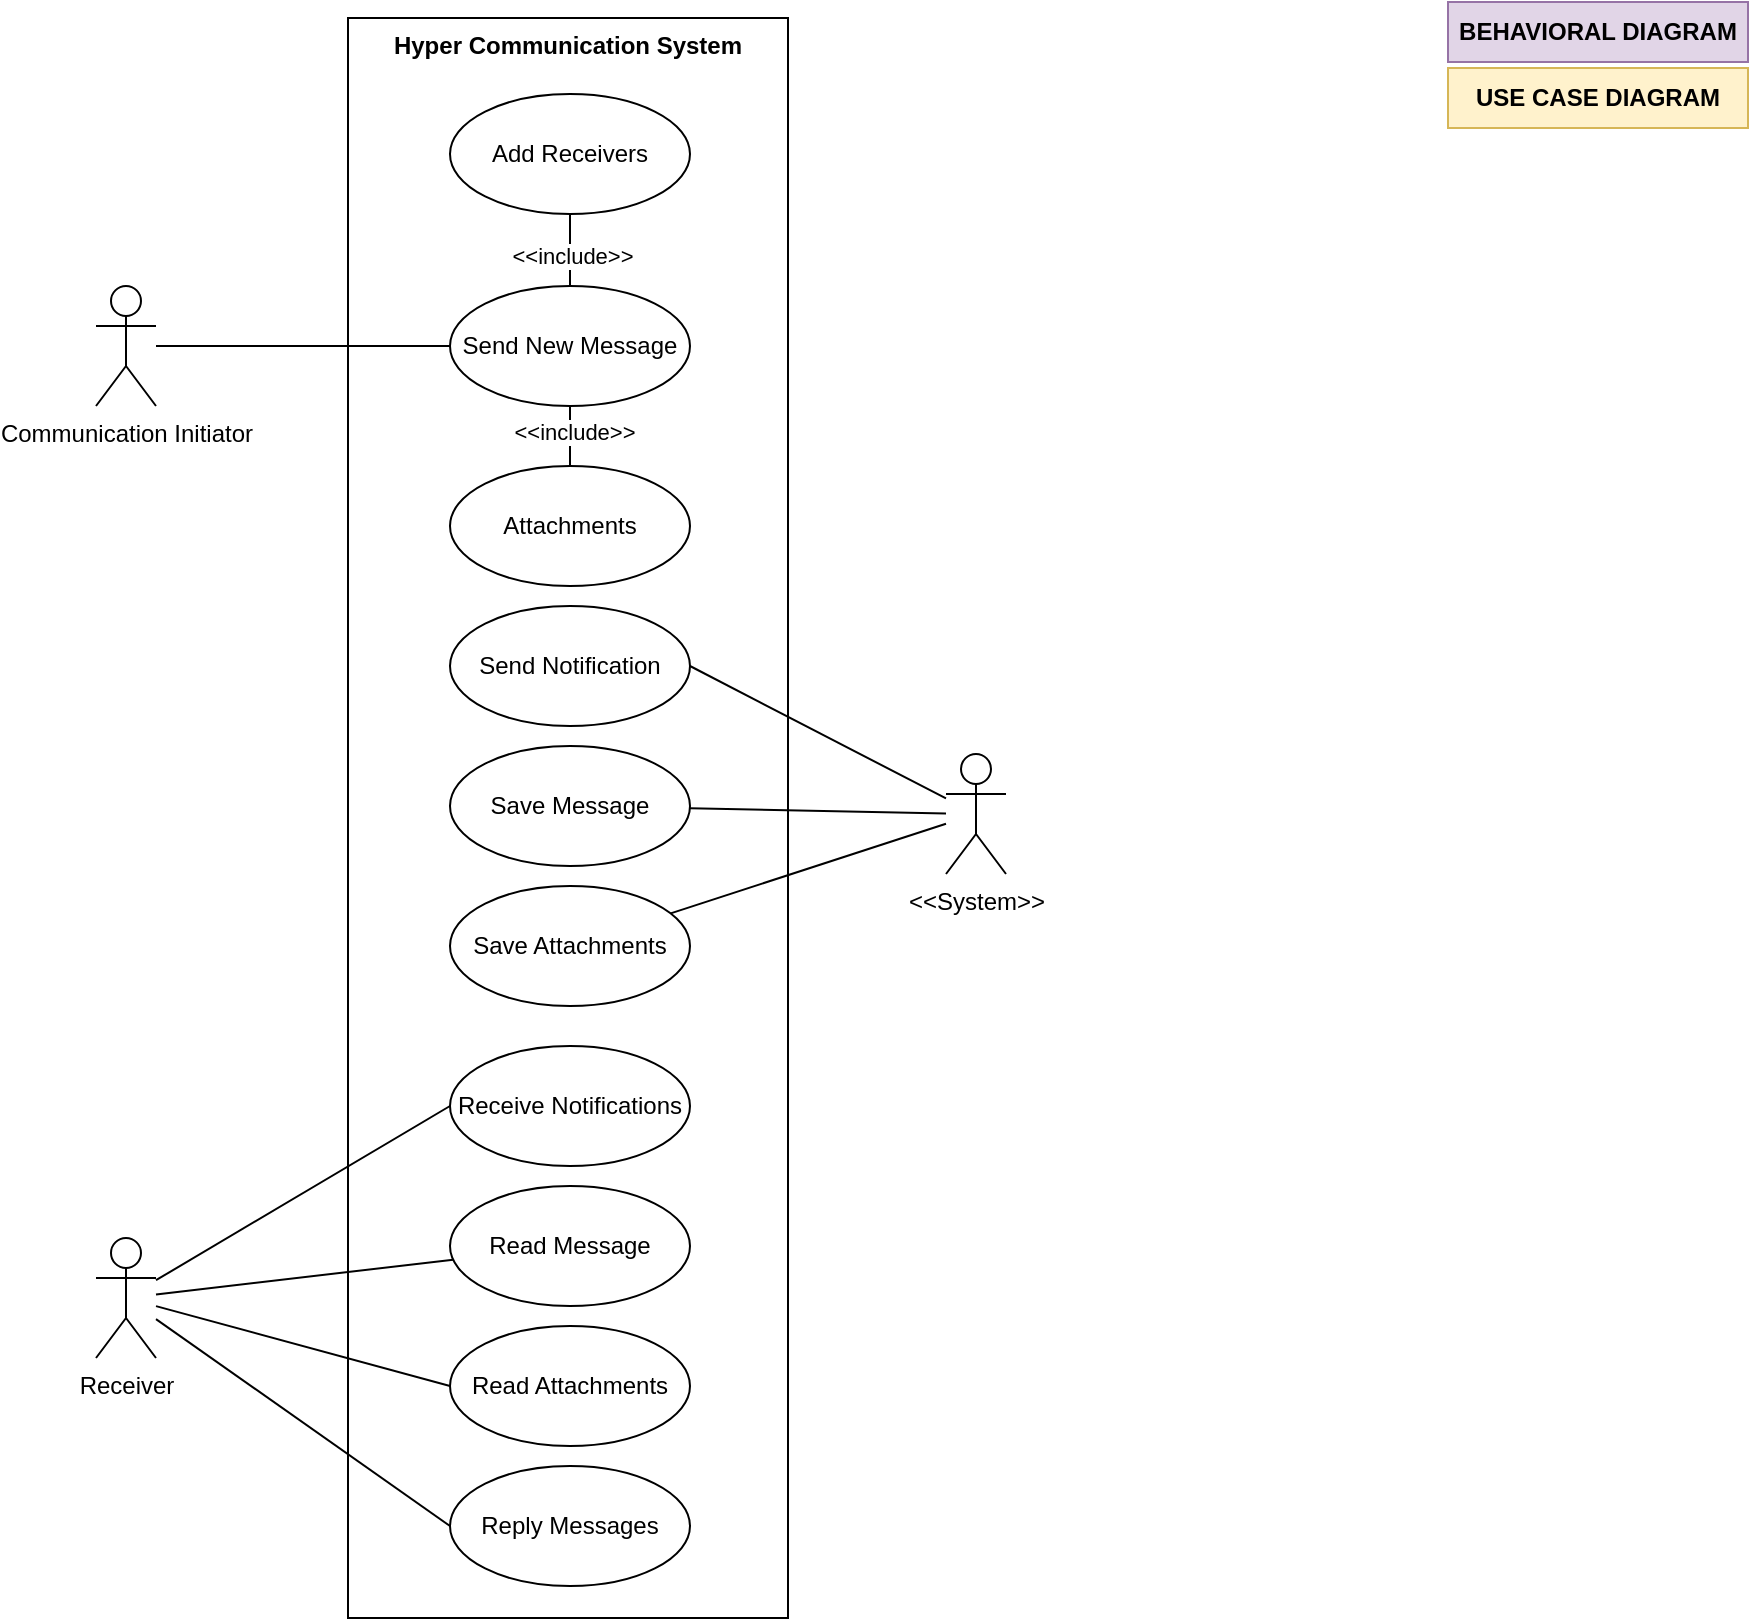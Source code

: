 <mxfile version="24.7.5" pages="2">
  <diagram name="UseCase Diagram" id="DUw29NqLNw5ets1274XO">
    <mxGraphModel dx="1570" dy="1031" grid="0" gridSize="10" guides="1" tooltips="1" connect="1" arrows="1" fold="1" page="1" pageScale="1" pageWidth="1100" pageHeight="850" math="0" shadow="0">
      <root>
        <mxCell id="0" />
        <mxCell id="1" parent="0" />
        <mxCell id="H-tx4Si1R-XQemd06Pyb-32" value="&lt;b&gt;Hyper Communication System&lt;/b&gt;" style="rounded=0;whiteSpace=wrap;html=1;verticalAlign=top;" vertex="1" parent="1">
          <mxGeometry x="398" y="10" width="220" height="800" as="geometry" />
        </mxCell>
        <mxCell id="H-tx4Si1R-XQemd06Pyb-3" style="rounded=0;orthogonalLoop=1;jettySize=auto;html=1;endArrow=none;endFill=0;" edge="1" parent="1" source="H-tx4Si1R-XQemd06Pyb-1" target="H-tx4Si1R-XQemd06Pyb-2">
          <mxGeometry relative="1" as="geometry" />
        </mxCell>
        <mxCell id="H-tx4Si1R-XQemd06Pyb-1" value="Communication Initiator" style="shape=umlActor;verticalLabelPosition=bottom;verticalAlign=top;html=1;outlineConnect=0;" vertex="1" parent="1">
          <mxGeometry x="272" y="144" width="30" height="60" as="geometry" />
        </mxCell>
        <mxCell id="H-tx4Si1R-XQemd06Pyb-11" value="" style="rounded=0;orthogonalLoop=1;jettySize=auto;html=1;endArrow=none;endFill=0;" edge="1" parent="1" source="H-tx4Si1R-XQemd06Pyb-2" target="H-tx4Si1R-XQemd06Pyb-10">
          <mxGeometry relative="1" as="geometry" />
        </mxCell>
        <mxCell id="H-tx4Si1R-XQemd06Pyb-12" value="&amp;lt;&amp;lt;include&amp;gt;&amp;gt;" style="edgeLabel;html=1;align=center;verticalAlign=middle;resizable=0;points=[];" vertex="1" connectable="0" parent="H-tx4Si1R-XQemd06Pyb-11">
          <mxGeometry x="-0.175" y="2" relative="1" as="geometry">
            <mxPoint as="offset" />
          </mxGeometry>
        </mxCell>
        <mxCell id="H-tx4Si1R-XQemd06Pyb-14" value="" style="rounded=0;orthogonalLoop=1;jettySize=auto;html=1;endArrow=none;endFill=0;" edge="1" parent="1" source="H-tx4Si1R-XQemd06Pyb-2" target="H-tx4Si1R-XQemd06Pyb-13">
          <mxGeometry relative="1" as="geometry" />
        </mxCell>
        <mxCell id="H-tx4Si1R-XQemd06Pyb-15" value="&amp;lt;&amp;lt;include&amp;gt;&amp;gt;" style="edgeLabel;html=1;align=center;verticalAlign=middle;resizable=0;points=[];" vertex="1" connectable="0" parent="H-tx4Si1R-XQemd06Pyb-14">
          <mxGeometry x="-0.175" y="-1" relative="1" as="geometry">
            <mxPoint as="offset" />
          </mxGeometry>
        </mxCell>
        <mxCell id="H-tx4Si1R-XQemd06Pyb-2" value="Send New Message" style="ellipse;whiteSpace=wrap;html=1;" vertex="1" parent="1">
          <mxGeometry x="449" y="144" width="120" height="60" as="geometry" />
        </mxCell>
        <mxCell id="H-tx4Si1R-XQemd06Pyb-20" style="rounded=0;orthogonalLoop=1;jettySize=auto;html=1;endArrow=none;endFill=0;entryX=1;entryY=0.5;entryDx=0;entryDy=0;" edge="1" parent="1" source="H-tx4Si1R-XQemd06Pyb-4" target="H-tx4Si1R-XQemd06Pyb-19">
          <mxGeometry relative="1" as="geometry" />
        </mxCell>
        <mxCell id="H-tx4Si1R-XQemd06Pyb-4" value="&amp;lt;&amp;lt;System&amp;gt;&amp;gt;" style="shape=umlActor;verticalLabelPosition=bottom;verticalAlign=top;html=1;outlineConnect=0;" vertex="1" parent="1">
          <mxGeometry x="697" y="378" width="30" height="60" as="geometry" />
        </mxCell>
        <mxCell id="H-tx4Si1R-XQemd06Pyb-5" value="Receive Notifications" style="ellipse;whiteSpace=wrap;html=1;" vertex="1" parent="1">
          <mxGeometry x="449" y="524" width="120" height="60" as="geometry" />
        </mxCell>
        <mxCell id="H-tx4Si1R-XQemd06Pyb-23" style="rounded=0;orthogonalLoop=1;jettySize=auto;html=1;entryX=0;entryY=0.5;entryDx=0;entryDy=0;endArrow=none;endFill=0;" edge="1" parent="1" source="H-tx4Si1R-XQemd06Pyb-8" target="H-tx4Si1R-XQemd06Pyb-5">
          <mxGeometry relative="1" as="geometry" />
        </mxCell>
        <mxCell id="H-tx4Si1R-XQemd06Pyb-24" style="rounded=0;orthogonalLoop=1;jettySize=auto;html=1;endArrow=none;endFill=0;" edge="1" parent="1" source="H-tx4Si1R-XQemd06Pyb-8" target="H-tx4Si1R-XQemd06Pyb-17">
          <mxGeometry relative="1" as="geometry" />
        </mxCell>
        <mxCell id="H-tx4Si1R-XQemd06Pyb-25" style="rounded=0;orthogonalLoop=1;jettySize=auto;html=1;entryX=0;entryY=0.5;entryDx=0;entryDy=0;endArrow=none;endFill=0;" edge="1" parent="1" source="H-tx4Si1R-XQemd06Pyb-8" target="H-tx4Si1R-XQemd06Pyb-21">
          <mxGeometry relative="1" as="geometry" />
        </mxCell>
        <mxCell id="H-tx4Si1R-XQemd06Pyb-31" style="rounded=0;orthogonalLoop=1;jettySize=auto;html=1;entryX=0;entryY=0.5;entryDx=0;entryDy=0;endArrow=none;endFill=0;" edge="1" parent="1" source="H-tx4Si1R-XQemd06Pyb-8" target="H-tx4Si1R-XQemd06Pyb-30">
          <mxGeometry relative="1" as="geometry" />
        </mxCell>
        <mxCell id="H-tx4Si1R-XQemd06Pyb-8" value="Receiver" style="shape=umlActor;verticalLabelPosition=bottom;verticalAlign=top;html=1;outlineConnect=0;" vertex="1" parent="1">
          <mxGeometry x="272" y="620" width="30" height="60" as="geometry" />
        </mxCell>
        <mxCell id="H-tx4Si1R-XQemd06Pyb-10" value="Attachments" style="ellipse;whiteSpace=wrap;html=1;" vertex="1" parent="1">
          <mxGeometry x="449" y="234" width="120" height="60" as="geometry" />
        </mxCell>
        <mxCell id="H-tx4Si1R-XQemd06Pyb-13" value="Add Receivers" style="ellipse;whiteSpace=wrap;html=1;" vertex="1" parent="1">
          <mxGeometry x="449" y="48" width="120" height="60" as="geometry" />
        </mxCell>
        <mxCell id="H-tx4Si1R-XQemd06Pyb-17" value="Read Message" style="ellipse;whiteSpace=wrap;html=1;" vertex="1" parent="1">
          <mxGeometry x="449" y="594" width="120" height="60" as="geometry" />
        </mxCell>
        <mxCell id="H-tx4Si1R-XQemd06Pyb-19" value="Send Notification" style="ellipse;whiteSpace=wrap;html=1;" vertex="1" parent="1">
          <mxGeometry x="449" y="304" width="120" height="60" as="geometry" />
        </mxCell>
        <mxCell id="H-tx4Si1R-XQemd06Pyb-21" value="Read Attachments" style="ellipse;whiteSpace=wrap;html=1;" vertex="1" parent="1">
          <mxGeometry x="449" y="664" width="120" height="60" as="geometry" />
        </mxCell>
        <mxCell id="H-tx4Si1R-XQemd06Pyb-28" style="rounded=0;orthogonalLoop=1;jettySize=auto;html=1;endArrow=none;endFill=0;" edge="1" parent="1" source="H-tx4Si1R-XQemd06Pyb-26" target="H-tx4Si1R-XQemd06Pyb-4">
          <mxGeometry relative="1" as="geometry" />
        </mxCell>
        <mxCell id="H-tx4Si1R-XQemd06Pyb-26" value="Save Message" style="ellipse;whiteSpace=wrap;html=1;" vertex="1" parent="1">
          <mxGeometry x="449" y="374" width="120" height="60" as="geometry" />
        </mxCell>
        <mxCell id="H-tx4Si1R-XQemd06Pyb-29" style="rounded=0;orthogonalLoop=1;jettySize=auto;html=1;endArrow=none;endFill=0;" edge="1" parent="1" source="H-tx4Si1R-XQemd06Pyb-27" target="H-tx4Si1R-XQemd06Pyb-4">
          <mxGeometry relative="1" as="geometry" />
        </mxCell>
        <mxCell id="H-tx4Si1R-XQemd06Pyb-27" value="Save Attachments" style="ellipse;whiteSpace=wrap;html=1;" vertex="1" parent="1">
          <mxGeometry x="449" y="444" width="120" height="60" as="geometry" />
        </mxCell>
        <mxCell id="H-tx4Si1R-XQemd06Pyb-30" value="Reply Messages" style="ellipse;whiteSpace=wrap;html=1;" vertex="1" parent="1">
          <mxGeometry x="449" y="734" width="120" height="60" as="geometry" />
        </mxCell>
        <mxCell id="H-tx4Si1R-XQemd06Pyb-34" value="USE CASE DIAGRAM" style="text;html=1;align=center;verticalAlign=middle;whiteSpace=wrap;rounded=0;fillColor=#fff2cc;strokeColor=#d6b656;fontStyle=1" vertex="1" parent="1">
          <mxGeometry x="948" y="35" width="150" height="30" as="geometry" />
        </mxCell>
        <mxCell id="BTq4uYFhvvA2v34DRTHe-1" value="BEHAVIORAL DIAGRAM" style="rounded=0;whiteSpace=wrap;html=1;fillColor=#e1d5e7;strokeColor=#9673a6;fontStyle=1" vertex="1" parent="1">
          <mxGeometry x="948" y="2" width="150" height="30" as="geometry" />
        </mxCell>
      </root>
    </mxGraphModel>
  </diagram>
  <diagram name="COMPONENT DIAGRAM" id="64e1x7EZclFYBqeh-1bt">
    <mxGraphModel dx="1570" dy="1031" grid="0" gridSize="10" guides="1" tooltips="1" connect="1" arrows="1" fold="1" page="1" pageScale="1" pageWidth="1100" pageHeight="850" math="0" shadow="0">
      <root>
        <mxCell id="AE1GutNVwlIr-6RCMpux-0" />
        <mxCell id="AE1GutNVwlIr-6RCMpux-1" parent="AE1GutNVwlIr-6RCMpux-0" />
        <mxCell id="5gQ5wlyuhVTniuk_PDET-65" value="For Each Attachment" style="rounded=1;whiteSpace=wrap;html=1;fontStyle=1;verticalAlign=top;horizontal=1;" vertex="1" parent="AE1GutNVwlIr-6RCMpux-1">
          <mxGeometry x="282" y="394" width="159" height="131" as="geometry" />
        </mxCell>
        <mxCell id="AE1GutNVwlIr-6RCMpux-28" value="USE CASE DIAGRAM" style="text;html=1;align=center;verticalAlign=middle;whiteSpace=wrap;rounded=0;fillColor=#fff2cc;strokeColor=#d6b656;fontStyle=1" vertex="1" parent="AE1GutNVwlIr-6RCMpux-1">
          <mxGeometry x="948" y="35" width="150" height="30" as="geometry" />
        </mxCell>
        <mxCell id="AE1GutNVwlIr-6RCMpux-29" value="BEHAVIORAL DIAGRAM" style="rounded=0;whiteSpace=wrap;html=1;fillColor=#e1d5e7;strokeColor=#9673a6;fontStyle=1" vertex="1" parent="AE1GutNVwlIr-6RCMpux-1">
          <mxGeometry x="948" y="2" width="150" height="30" as="geometry" />
        </mxCell>
        <mxCell id="5gQ5wlyuhVTniuk_PDET-0" value="" style="ellipse;html=1;shape=startState;fillColor=#000000;strokeColor=#ff0000;" vertex="1" parent="AE1GutNVwlIr-6RCMpux-1">
          <mxGeometry x="149" y="19" width="30" height="30" as="geometry" />
        </mxCell>
        <mxCell id="5gQ5wlyuhVTniuk_PDET-1" value="" style="edgeStyle=orthogonalEdgeStyle;html=1;verticalAlign=bottom;endArrow=open;endSize=8;strokeColor=#ff0000;rounded=0;entryX=0.5;entryY=0;entryDx=0;entryDy=0;" edge="1" source="5gQ5wlyuhVTniuk_PDET-0" parent="AE1GutNVwlIr-6RCMpux-1" target="5gQ5wlyuhVTniuk_PDET-2">
          <mxGeometry relative="1" as="geometry">
            <mxPoint x="164" y="78" as="targetPoint" />
          </mxGeometry>
        </mxCell>
        <mxCell id="5gQ5wlyuhVTniuk_PDET-8" style="edgeStyle=orthogonalEdgeStyle;rounded=0;orthogonalLoop=1;jettySize=auto;html=1;entryX=0.5;entryY=0;entryDx=0;entryDy=0;" edge="1" parent="AE1GutNVwlIr-6RCMpux-1" source="5gQ5wlyuhVTniuk_PDET-2" target="5gQ5wlyuhVTniuk_PDET-4">
          <mxGeometry relative="1" as="geometry" />
        </mxCell>
        <mxCell id="5gQ5wlyuhVTniuk_PDET-2" value="Create Message" style="rounded=1;whiteSpace=wrap;html=1;" vertex="1" parent="AE1GutNVwlIr-6RCMpux-1">
          <mxGeometry x="104" y="84" width="120" height="30" as="geometry" />
        </mxCell>
        <mxCell id="5gQ5wlyuhVTniuk_PDET-46" style="edgeStyle=orthogonalEdgeStyle;rounded=0;orthogonalLoop=1;jettySize=auto;html=1;entryX=0.5;entryY=0;entryDx=0;entryDy=0;" edge="1" parent="AE1GutNVwlIr-6RCMpux-1" source="5gQ5wlyuhVTniuk_PDET-3" target="5gQ5wlyuhVTniuk_PDET-45">
          <mxGeometry relative="1" as="geometry" />
        </mxCell>
        <mxCell id="5gQ5wlyuhVTniuk_PDET-3" value="Send Message" style="rounded=1;whiteSpace=wrap;html=1;" vertex="1" parent="AE1GutNVwlIr-6RCMpux-1">
          <mxGeometry x="104" y="239" width="120" height="30" as="geometry" />
        </mxCell>
        <mxCell id="5gQ5wlyuhVTniuk_PDET-9" style="edgeStyle=orthogonalEdgeStyle;rounded=0;orthogonalLoop=1;jettySize=auto;html=1;entryX=0.5;entryY=0;entryDx=0;entryDy=0;" edge="1" parent="AE1GutNVwlIr-6RCMpux-1" source="5gQ5wlyuhVTniuk_PDET-4" target="5gQ5wlyuhVTniuk_PDET-3">
          <mxGeometry relative="1" as="geometry" />
        </mxCell>
        <mxCell id="5gQ5wlyuhVTniuk_PDET-11" value="No Attachment" style="edgeLabel;html=1;align=center;verticalAlign=middle;resizable=0;points=[];" vertex="1" connectable="0" parent="5gQ5wlyuhVTniuk_PDET-9">
          <mxGeometry x="-0.2" relative="1" as="geometry">
            <mxPoint as="offset" />
          </mxGeometry>
        </mxCell>
        <mxCell id="5gQ5wlyuhVTniuk_PDET-14" style="edgeStyle=orthogonalEdgeStyle;rounded=0;orthogonalLoop=1;jettySize=auto;html=1;entryX=0.5;entryY=0;entryDx=0;entryDy=0;" edge="1" parent="AE1GutNVwlIr-6RCMpux-1" source="5gQ5wlyuhVTniuk_PDET-4" target="5gQ5wlyuhVTniuk_PDET-5">
          <mxGeometry relative="1" as="geometry" />
        </mxCell>
        <mxCell id="5gQ5wlyuhVTniuk_PDET-15" value="Has&lt;div&gt;Attachment/s&lt;/div&gt;" style="edgeLabel;html=1;align=center;verticalAlign=middle;resizable=0;points=[];" vertex="1" connectable="0" parent="5gQ5wlyuhVTniuk_PDET-14">
          <mxGeometry x="-0.405" y="2" relative="1" as="geometry">
            <mxPoint y="1" as="offset" />
          </mxGeometry>
        </mxCell>
        <mxCell id="5gQ5wlyuhVTniuk_PDET-4" value="" style="rhombus;whiteSpace=wrap;html=1;rounded=1;" vertex="1" parent="AE1GutNVwlIr-6RCMpux-1">
          <mxGeometry x="139" y="138" width="50" height="50" as="geometry" />
        </mxCell>
        <mxCell id="5gQ5wlyuhVTniuk_PDET-7" style="edgeStyle=orthogonalEdgeStyle;rounded=0;orthogonalLoop=1;jettySize=auto;html=1;entryX=1;entryY=0.5;entryDx=0;entryDy=0;exitX=0.5;exitY=1;exitDx=0;exitDy=0;" edge="1" parent="AE1GutNVwlIr-6RCMpux-1" source="5gQ5wlyuhVTniuk_PDET-5" target="5gQ5wlyuhVTniuk_PDET-3">
          <mxGeometry relative="1" as="geometry">
            <Array as="points">
              <mxPoint x="358" y="254" />
            </Array>
          </mxGeometry>
        </mxCell>
        <mxCell id="5gQ5wlyuhVTniuk_PDET-5" value="Add Attachment/s" style="rounded=1;whiteSpace=wrap;html=1;" vertex="1" parent="AE1GutNVwlIr-6RCMpux-1">
          <mxGeometry x="298" y="198" width="120" height="30" as="geometry" />
        </mxCell>
        <mxCell id="5gQ5wlyuhVTniuk_PDET-58" value="" style="edgeStyle=orthogonalEdgeStyle;rounded=0;orthogonalLoop=1;jettySize=auto;html=1;" edge="1" parent="AE1GutNVwlIr-6RCMpux-1" source="5gQ5wlyuhVTniuk_PDET-44" target="5gQ5wlyuhVTniuk_PDET-57">
          <mxGeometry relative="1" as="geometry" />
        </mxCell>
        <mxCell id="5gQ5wlyuhVTniuk_PDET-44" value="Create Unread Entry for every Receiver" style="rounded=1;whiteSpace=wrap;html=1;" vertex="1" parent="AE1GutNVwlIr-6RCMpux-1">
          <mxGeometry x="104" y="483" width="120" height="30" as="geometry" />
        </mxCell>
        <mxCell id="5gQ5wlyuhVTniuk_PDET-52" style="edgeStyle=orthogonalEdgeStyle;rounded=0;orthogonalLoop=1;jettySize=auto;html=1;entryX=0.5;entryY=0;entryDx=0;entryDy=0;" edge="1" parent="AE1GutNVwlIr-6RCMpux-1" source="5gQ5wlyuhVTniuk_PDET-45" target="5gQ5wlyuhVTniuk_PDET-49">
          <mxGeometry relative="1" as="geometry" />
        </mxCell>
        <mxCell id="5gQ5wlyuhVTniuk_PDET-45" value="Store Message in DB" style="rounded=1;whiteSpace=wrap;html=1;" vertex="1" parent="AE1GutNVwlIr-6RCMpux-1">
          <mxGeometry x="104" y="305" width="120" height="30" as="geometry" />
        </mxCell>
        <mxCell id="5gQ5wlyuhVTniuk_PDET-47" style="edgeStyle=orthogonalEdgeStyle;rounded=0;orthogonalLoop=1;jettySize=auto;html=1;entryX=0.5;entryY=0;entryDx=0;entryDy=0;" edge="1" parent="AE1GutNVwlIr-6RCMpux-1" source="5gQ5wlyuhVTniuk_PDET-49" target="5gQ5wlyuhVTniuk_PDET-51">
          <mxGeometry relative="1" as="geometry" />
        </mxCell>
        <mxCell id="5gQ5wlyuhVTniuk_PDET-48" value="Has&lt;div&gt;Attachment/s&lt;/div&gt;" style="edgeLabel;html=1;align=center;verticalAlign=middle;resizable=0;points=[];" vertex="1" connectable="0" parent="5gQ5wlyuhVTniuk_PDET-47">
          <mxGeometry x="-0.405" y="2" relative="1" as="geometry">
            <mxPoint y="1" as="offset" />
          </mxGeometry>
        </mxCell>
        <mxCell id="5gQ5wlyuhVTniuk_PDET-56" style="edgeStyle=orthogonalEdgeStyle;rounded=0;orthogonalLoop=1;jettySize=auto;html=1;entryX=0.5;entryY=0;entryDx=0;entryDy=0;" edge="1" parent="AE1GutNVwlIr-6RCMpux-1" source="5gQ5wlyuhVTniuk_PDET-49" target="5gQ5wlyuhVTniuk_PDET-44">
          <mxGeometry relative="1" as="geometry" />
        </mxCell>
        <mxCell id="5gQ5wlyuhVTniuk_PDET-49" value="" style="rhombus;whiteSpace=wrap;html=1;rounded=1;" vertex="1" parent="AE1GutNVwlIr-6RCMpux-1">
          <mxGeometry x="139" y="361" width="50" height="50" as="geometry" />
        </mxCell>
        <mxCell id="5gQ5wlyuhVTniuk_PDET-54" style="edgeStyle=orthogonalEdgeStyle;rounded=0;orthogonalLoop=1;jettySize=auto;html=1;entryX=0.5;entryY=0;entryDx=0;entryDy=0;" edge="1" parent="AE1GutNVwlIr-6RCMpux-1" source="5gQ5wlyuhVTniuk_PDET-51" target="5gQ5wlyuhVTniuk_PDET-53">
          <mxGeometry relative="1" as="geometry" />
        </mxCell>
        <mxCell id="5gQ5wlyuhVTniuk_PDET-51" value="Store Attachment in DMS" style="rounded=1;whiteSpace=wrap;html=1;" vertex="1" parent="AE1GutNVwlIr-6RCMpux-1">
          <mxGeometry x="299" y="421" width="120" height="30" as="geometry" />
        </mxCell>
        <mxCell id="5gQ5wlyuhVTniuk_PDET-55" style="edgeStyle=orthogonalEdgeStyle;rounded=0;orthogonalLoop=1;jettySize=auto;html=1;entryX=1;entryY=0.5;entryDx=0;entryDy=0;" edge="1" parent="AE1GutNVwlIr-6RCMpux-1" source="5gQ5wlyuhVTniuk_PDET-53" target="5gQ5wlyuhVTniuk_PDET-44">
          <mxGeometry relative="1" as="geometry" />
        </mxCell>
        <mxCell id="5gQ5wlyuhVTniuk_PDET-53" value="Create MessageId and AttachmentId Entry" style="rounded=1;whiteSpace=wrap;html=1;" vertex="1" parent="AE1GutNVwlIr-6RCMpux-1">
          <mxGeometry x="292" y="483" width="134" height="30" as="geometry" />
        </mxCell>
        <mxCell id="5gQ5wlyuhVTniuk_PDET-60" style="edgeStyle=orthogonalEdgeStyle;rounded=0;orthogonalLoop=1;jettySize=auto;html=1;entryX=0.5;entryY=0;entryDx=0;entryDy=0;" edge="1" parent="AE1GutNVwlIr-6RCMpux-1" source="5gQ5wlyuhVTniuk_PDET-57" target="5gQ5wlyuhVTniuk_PDET-59">
          <mxGeometry relative="1" as="geometry" />
        </mxCell>
        <mxCell id="5gQ5wlyuhVTniuk_PDET-57" value="Send Email Notification" style="rounded=1;whiteSpace=wrap;html=1;" vertex="1" parent="AE1GutNVwlIr-6RCMpux-1">
          <mxGeometry x="104" y="548" width="120" height="30" as="geometry" />
        </mxCell>
        <mxCell id="5gQ5wlyuhVTniuk_PDET-62" style="edgeStyle=orthogonalEdgeStyle;rounded=0;orthogonalLoop=1;jettySize=auto;html=1;entryX=0.5;entryY=0;entryDx=0;entryDy=0;" edge="1" parent="AE1GutNVwlIr-6RCMpux-1" source="5gQ5wlyuhVTniuk_PDET-59" target="5gQ5wlyuhVTniuk_PDET-61">
          <mxGeometry relative="1" as="geometry" />
        </mxCell>
        <mxCell id="5gQ5wlyuhVTniuk_PDET-59" value="Send Push Notification" style="rounded=1;whiteSpace=wrap;html=1;" vertex="1" parent="AE1GutNVwlIr-6RCMpux-1">
          <mxGeometry x="104" y="613" width="120" height="30" as="geometry" />
        </mxCell>
        <mxCell id="5gQ5wlyuhVTniuk_PDET-64" style="edgeStyle=orthogonalEdgeStyle;rounded=0;orthogonalLoop=1;jettySize=auto;html=1;entryX=0.5;entryY=0;entryDx=0;entryDy=0;" edge="1" parent="AE1GutNVwlIr-6RCMpux-1" source="5gQ5wlyuhVTniuk_PDET-61" target="5gQ5wlyuhVTniuk_PDET-63">
          <mxGeometry relative="1" as="geometry" />
        </mxCell>
        <mxCell id="5gQ5wlyuhVTniuk_PDET-61" value="Send Websocket Notification" style="rounded=1;whiteSpace=wrap;html=1;" vertex="1" parent="AE1GutNVwlIr-6RCMpux-1">
          <mxGeometry x="104" y="673" width="120" height="30" as="geometry" />
        </mxCell>
        <mxCell id="5gQ5wlyuhVTniuk_PDET-63" value="" style="ellipse;html=1;shape=endState;fillColor=#000000;strokeColor=#ff0000;" vertex="1" parent="AE1GutNVwlIr-6RCMpux-1">
          <mxGeometry x="149" y="740" width="30" height="30" as="geometry" />
        </mxCell>
        <mxCell id="5gQ5wlyuhVTniuk_PDET-66" value="For Each Attachment" style="rounded=1;whiteSpace=wrap;html=1;fontStyle=1;verticalAlign=top;horizontal=1;" vertex="1" parent="AE1GutNVwlIr-6RCMpux-1">
          <mxGeometry x="728" y="300" width="159" height="131" as="geometry" />
        </mxCell>
        <mxCell id="5gQ5wlyuhVTniuk_PDET-67" value="" style="ellipse;html=1;shape=startState;fillColor=#000000;strokeColor=#ff0000;" vertex="1" parent="AE1GutNVwlIr-6RCMpux-1">
          <mxGeometry x="595" y="16" width="30" height="30" as="geometry" />
        </mxCell>
        <mxCell id="5gQ5wlyuhVTniuk_PDET-68" value="" style="edgeStyle=orthogonalEdgeStyle;html=1;verticalAlign=bottom;endArrow=open;endSize=8;strokeColor=#ff0000;rounded=0;entryX=0.5;entryY=0;entryDx=0;entryDy=0;" edge="1" parent="AE1GutNVwlIr-6RCMpux-1" source="5gQ5wlyuhVTniuk_PDET-67" target="5gQ5wlyuhVTniuk_PDET-70">
          <mxGeometry relative="1" as="geometry">
            <mxPoint x="610" y="75" as="targetPoint" />
          </mxGeometry>
        </mxCell>
        <mxCell id="5gQ5wlyuhVTniuk_PDET-69" style="edgeStyle=orthogonalEdgeStyle;rounded=0;orthogonalLoop=1;jettySize=auto;html=1;entryX=0.5;entryY=0;entryDx=0;entryDy=0;" edge="1" parent="AE1GutNVwlIr-6RCMpux-1" source="5gQ5wlyuhVTniuk_PDET-70" target="5gQ5wlyuhVTniuk_PDET-72">
          <mxGeometry relative="1" as="geometry">
            <mxPoint x="610" y="135" as="targetPoint" />
          </mxGeometry>
        </mxCell>
        <mxCell id="5gQ5wlyuhVTniuk_PDET-70" value="Request Message" style="rounded=1;whiteSpace=wrap;html=1;" vertex="1" parent="AE1GutNVwlIr-6RCMpux-1">
          <mxGeometry x="550" y="81" width="120" height="30" as="geometry" />
        </mxCell>
        <mxCell id="5gQ5wlyuhVTniuk_PDET-71" style="edgeStyle=orthogonalEdgeStyle;rounded=0;orthogonalLoop=1;jettySize=auto;html=1;entryX=0.5;entryY=0;entryDx=0;entryDy=0;" edge="1" parent="AE1GutNVwlIr-6RCMpux-1" source="5gQ5wlyuhVTniuk_PDET-72" target="5gQ5wlyuhVTniuk_PDET-83">
          <mxGeometry relative="1" as="geometry" />
        </mxCell>
        <mxCell id="5gQ5wlyuhVTniuk_PDET-72" value="Create Read Entry for the Receiver" style="rounded=1;whiteSpace=wrap;html=1;" vertex="1" parent="AE1GutNVwlIr-6RCMpux-1">
          <mxGeometry x="550" y="145" width="120" height="30" as="geometry" />
        </mxCell>
        <mxCell id="5gQ5wlyuhVTniuk_PDET-80" value="" style="edgeStyle=orthogonalEdgeStyle;rounded=0;orthogonalLoop=1;jettySize=auto;html=1;" edge="1" parent="AE1GutNVwlIr-6RCMpux-1" source="5gQ5wlyuhVTniuk_PDET-81" target="5gQ5wlyuhVTniuk_PDET-93">
          <mxGeometry relative="1" as="geometry" />
        </mxCell>
        <mxCell id="5gQ5wlyuhVTniuk_PDET-81" value="Create Unread Entry for every Receiver" style="rounded=1;whiteSpace=wrap;html=1;" vertex="1" parent="AE1GutNVwlIr-6RCMpux-1">
          <mxGeometry x="550" y="389" width="120" height="30" as="geometry" />
        </mxCell>
        <mxCell id="5gQ5wlyuhVTniuk_PDET-82" style="edgeStyle=orthogonalEdgeStyle;rounded=0;orthogonalLoop=1;jettySize=auto;html=1;entryX=0.5;entryY=0;entryDx=0;entryDy=0;" edge="1" parent="AE1GutNVwlIr-6RCMpux-1" source="5gQ5wlyuhVTniuk_PDET-83" target="5gQ5wlyuhVTniuk_PDET-87">
          <mxGeometry relative="1" as="geometry" />
        </mxCell>
        <mxCell id="5gQ5wlyuhVTniuk_PDET-83" value="Retrieve Message from DB" style="rounded=1;whiteSpace=wrap;html=1;" vertex="1" parent="AE1GutNVwlIr-6RCMpux-1">
          <mxGeometry x="550" y="211" width="120" height="30" as="geometry" />
        </mxCell>
        <mxCell id="5gQ5wlyuhVTniuk_PDET-84" style="edgeStyle=orthogonalEdgeStyle;rounded=0;orthogonalLoop=1;jettySize=auto;html=1;entryX=0.5;entryY=0;entryDx=0;entryDy=0;" edge="1" parent="AE1GutNVwlIr-6RCMpux-1" source="5gQ5wlyuhVTniuk_PDET-87" target="5gQ5wlyuhVTniuk_PDET-89">
          <mxGeometry relative="1" as="geometry" />
        </mxCell>
        <mxCell id="5gQ5wlyuhVTniuk_PDET-85" value="Has&lt;div&gt;Attachment/s&lt;/div&gt;" style="edgeLabel;html=1;align=center;verticalAlign=middle;resizable=0;points=[];" vertex="1" connectable="0" parent="5gQ5wlyuhVTniuk_PDET-84">
          <mxGeometry x="-0.405" y="2" relative="1" as="geometry">
            <mxPoint y="1" as="offset" />
          </mxGeometry>
        </mxCell>
        <mxCell id="5gQ5wlyuhVTniuk_PDET-86" style="edgeStyle=orthogonalEdgeStyle;rounded=0;orthogonalLoop=1;jettySize=auto;html=1;entryX=0.5;entryY=0;entryDx=0;entryDy=0;" edge="1" parent="AE1GutNVwlIr-6RCMpux-1" source="5gQ5wlyuhVTniuk_PDET-87" target="5gQ5wlyuhVTniuk_PDET-81">
          <mxGeometry relative="1" as="geometry" />
        </mxCell>
        <mxCell id="5gQ5wlyuhVTniuk_PDET-87" value="" style="rhombus;whiteSpace=wrap;html=1;rounded=1;" vertex="1" parent="AE1GutNVwlIr-6RCMpux-1">
          <mxGeometry x="585" y="267" width="50" height="50" as="geometry" />
        </mxCell>
        <mxCell id="5gQ5wlyuhVTniuk_PDET-88" style="edgeStyle=orthogonalEdgeStyle;rounded=0;orthogonalLoop=1;jettySize=auto;html=1;entryX=0.5;entryY=0;entryDx=0;entryDy=0;" edge="1" parent="AE1GutNVwlIr-6RCMpux-1" source="5gQ5wlyuhVTniuk_PDET-89" target="5gQ5wlyuhVTniuk_PDET-91">
          <mxGeometry relative="1" as="geometry" />
        </mxCell>
        <mxCell id="5gQ5wlyuhVTniuk_PDET-89" value="Store Attachment in DMS" style="rounded=1;whiteSpace=wrap;html=1;" vertex="1" parent="AE1GutNVwlIr-6RCMpux-1">
          <mxGeometry x="745" y="327" width="120" height="30" as="geometry" />
        </mxCell>
        <mxCell id="5gQ5wlyuhVTniuk_PDET-90" style="edgeStyle=orthogonalEdgeStyle;rounded=0;orthogonalLoop=1;jettySize=auto;html=1;entryX=1;entryY=0.5;entryDx=0;entryDy=0;" edge="1" parent="AE1GutNVwlIr-6RCMpux-1" source="5gQ5wlyuhVTniuk_PDET-91" target="5gQ5wlyuhVTniuk_PDET-81">
          <mxGeometry relative="1" as="geometry" />
        </mxCell>
        <mxCell id="5gQ5wlyuhVTniuk_PDET-91" value="Create MessageId and AttachmentId Entry" style="rounded=1;whiteSpace=wrap;html=1;" vertex="1" parent="AE1GutNVwlIr-6RCMpux-1">
          <mxGeometry x="738" y="389" width="134" height="30" as="geometry" />
        </mxCell>
        <mxCell id="5gQ5wlyuhVTniuk_PDET-92" style="edgeStyle=orthogonalEdgeStyle;rounded=0;orthogonalLoop=1;jettySize=auto;html=1;entryX=0.5;entryY=0;entryDx=0;entryDy=0;" edge="1" parent="AE1GutNVwlIr-6RCMpux-1" source="5gQ5wlyuhVTniuk_PDET-93" target="5gQ5wlyuhVTniuk_PDET-95">
          <mxGeometry relative="1" as="geometry" />
        </mxCell>
        <mxCell id="5gQ5wlyuhVTniuk_PDET-93" value="Send Email Notification" style="rounded=1;whiteSpace=wrap;html=1;" vertex="1" parent="AE1GutNVwlIr-6RCMpux-1">
          <mxGeometry x="550" y="454" width="120" height="30" as="geometry" />
        </mxCell>
        <mxCell id="5gQ5wlyuhVTniuk_PDET-94" style="edgeStyle=orthogonalEdgeStyle;rounded=0;orthogonalLoop=1;jettySize=auto;html=1;entryX=0.5;entryY=0;entryDx=0;entryDy=0;" edge="1" parent="AE1GutNVwlIr-6RCMpux-1" source="5gQ5wlyuhVTniuk_PDET-95" target="5gQ5wlyuhVTniuk_PDET-97">
          <mxGeometry relative="1" as="geometry" />
        </mxCell>
        <mxCell id="5gQ5wlyuhVTniuk_PDET-95" value="Send Push Notification" style="rounded=1;whiteSpace=wrap;html=1;" vertex="1" parent="AE1GutNVwlIr-6RCMpux-1">
          <mxGeometry x="550" y="519" width="120" height="30" as="geometry" />
        </mxCell>
        <mxCell id="5gQ5wlyuhVTniuk_PDET-96" style="edgeStyle=orthogonalEdgeStyle;rounded=0;orthogonalLoop=1;jettySize=auto;html=1;entryX=0.5;entryY=0;entryDx=0;entryDy=0;" edge="1" parent="AE1GutNVwlIr-6RCMpux-1" source="5gQ5wlyuhVTniuk_PDET-97" target="5gQ5wlyuhVTniuk_PDET-98">
          <mxGeometry relative="1" as="geometry" />
        </mxCell>
        <mxCell id="5gQ5wlyuhVTniuk_PDET-97" value="Send Websocket Notification" style="rounded=1;whiteSpace=wrap;html=1;" vertex="1" parent="AE1GutNVwlIr-6RCMpux-1">
          <mxGeometry x="550" y="579" width="120" height="30" as="geometry" />
        </mxCell>
        <mxCell id="5gQ5wlyuhVTniuk_PDET-98" value="" style="ellipse;html=1;shape=endState;fillColor=#000000;strokeColor=#ff0000;" vertex="1" parent="AE1GutNVwlIr-6RCMpux-1">
          <mxGeometry x="595" y="646" width="30" height="30" as="geometry" />
        </mxCell>
        <mxCell id="5gQ5wlyuhVTniuk_PDET-100" value="Store MessageId, ReceiverId, Subject, Read(0), Create DateTime" style="shape=note;whiteSpace=wrap;html=1;backgroundOutline=1;darkOpacity=0.05;fillColor=#fff2cc;strokeColor=#d6b656;" vertex="1" parent="AE1GutNVwlIr-6RCMpux-1">
          <mxGeometry x="8" y="456.5" width="80" height="100.5" as="geometry" />
        </mxCell>
        <mxCell id="5gQ5wlyuhVTniuk_PDET-101" value="Store MessageId, ReceiverId, Subject, Read(1), Create DateTime" style="shape=note;whiteSpace=wrap;html=1;backgroundOutline=1;darkOpacity=0.05;fillColor=#fff2cc;strokeColor=#d6b656;" vertex="1" parent="AE1GutNVwlIr-6RCMpux-1">
          <mxGeometry x="461" y="188" width="80" height="100.5" as="geometry" />
        </mxCell>
      </root>
    </mxGraphModel>
  </diagram>
</mxfile>
